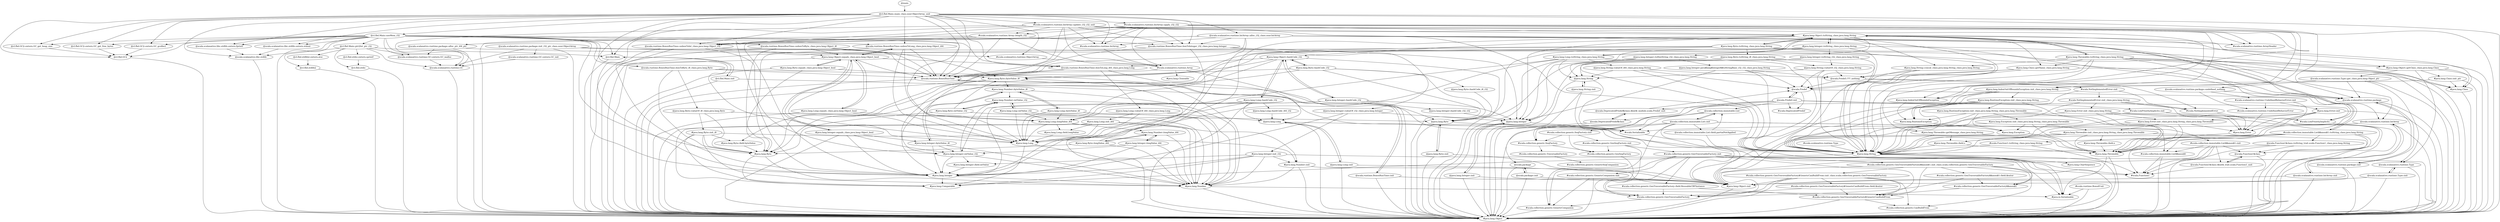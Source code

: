 digraph G {
"@main"->"@cl.fbd.Main::main_class.ssnr.ObjectArray_unit";
"#scala.scalanative.runtime.Type"->"#java.lang.String";
"#java.lang.String"->"#java.io.Serializable";
"#java.lang.String"->"#java.lang.Comparable";
"#java.lang.String"->"#java.lang.CharSequence";
"#java.lang.String"->"#java.lang.Object";
"#scala.scalanative.runtime.ObjectArray"->"#scala.scalanative.runtime.Array";
"#scala.scalanative.runtime.Array"->"#java.io.Serializable";
"#scala.scalanative.runtime.Array"->"#java.lang.Cloneable";
"#scala.scalanative.runtime.Array"->"#java.lang.Object";
"#scala.runtime.BoxedUnit"->"#java.io.Serializable";
"#scala.runtime.BoxedUnit"->"#java.lang.Object";
"@scala.scalanative.runtime.package::init_i32_ptr_class.ssnr.ObjectArray"->"@scala.scalanative.runtime.package";
"@scala.scalanative.runtime.package::init_i32_ptr_class.ssnr.ObjectArray"->"#scala.scalanative.runtime.ObjectArray";
"@scala.scalanative.runtime.package::init_i32_ptr_class.ssnr.ObjectArray"->"@scala.scalanative.runtime.GC";
"@scala.scalanative.runtime.package::init_i32_ptr_class.ssnr.ObjectArray"->"@scala.scalanative.runtime.GC::extern.GC_init";
"@scala.scalanative.runtime.package::init_i32_ptr_class.ssnr.ObjectArray"->"#java.lang.Object";
"@scala.scalanative.runtime.GC::extern.GC_init"->"@scala.scalanative.runtime.GC";
"@scala.scalanative.runtime.GC"->"#java.lang.Object";
"@scala.scalanative.runtime.package"->"@scala.scalanative.runtime.package::init";
"@scala.scalanative.runtime.package"->"#java.lang.Object";
"@scala.scalanative.runtime.package::init"->"@scala.scalanative.runtime.package";
"@scala.scalanative.runtime.package::init"->"#java.lang.Object::init";
"@scala.scalanative.runtime.package::init"->"#java.lang.Object";
"#java.lang.Object::init"->"#java.lang.Object";
"@cl.fbd.Main::main_class.ssnr.ObjectArray_unit"->"@cl.fbd.GC2::extern.GC_get_heap_size";
"@cl.fbd.Main::main_class.ssnr.ObjectArray_unit"->"@scala.scalanative.libc.stdlib";
"@cl.fbd.Main::main_class.ssnr.ObjectArray_unit"->"@scala.runtime.BoxesRunTime::boxToInteger_i32_class.java.lang.Integer";
"@cl.fbd.Main::main_class.ssnr.ObjectArray_unit"->"@scala.scalanative.libc.stdlib::extern.fprintf";
"@cl.fbd.Main::main_class.ssnr.ObjectArray_unit"->"@cl.fbd.GC2::extern.GC_gcollect";
"@cl.fbd.Main::main_class.ssnr.ObjectArray_unit"->"@scala.runtime.BoxesRunTime";
"@cl.fbd.Main::main_class.ssnr.ObjectArray_unit"->"@scala.runtime.BoxesRunTime::boxToLong_i64_class.java.lang.Long";
"@cl.fbd.Main::main_class.ssnr.ObjectArray_unit"->"@cl.fbd.GC2";
"@cl.fbd.Main::main_class.ssnr.ObjectArray_unit"->"@scala.runtime.BoxesRunTime::unboxToLong_class.java.lang.Object_i64";
"@cl.fbd.Main::main_class.ssnr.ObjectArray_unit"->"@scala.scalanative.libc.stdlib::extern.stdout";
"@cl.fbd.Main::main_class.ssnr.ObjectArray_unit"->"#java.lang.Long";
"@cl.fbd.Main::main_class.ssnr.ObjectArray_unit"->"#scala.scalanative.runtime.IntArray::update_i32_i32_unit";
"@cl.fbd.Main::main_class.ssnr.ObjectArray_unit"->"@cl.fbd.GC2::extern.GC_get_free_bytes";
"@cl.fbd.Main::main_class.ssnr.ObjectArray_unit"->"#scala.scalanative.runtime.ObjectArray";
"@cl.fbd.Main::main_class.ssnr.ObjectArray_unit"->"@cl.fbd.Main::useMem_i32";
"@cl.fbd.Main::main_class.ssnr.ObjectArray_unit"->"#java.lang.Integer";
"@cl.fbd.Main::main_class.ssnr.ObjectArray_unit"->"@scala.runtime.BoxesRunTime::unboxToInt_class.java.lang.Object_i32";
"@cl.fbd.Main::main_class.ssnr.ObjectArray_unit"->"@scala.scalanative.runtime.IntArray";
"@cl.fbd.Main::main_class.ssnr.ObjectArray_unit"->"#scala.scalanative.runtime.IntArray";
"@cl.fbd.Main::main_class.ssnr.ObjectArray_unit"->"@scala.scalanative.runtime.IntArray::alloc_i32_class.ssnr.IntArray";
"@cl.fbd.Main::main_class.ssnr.ObjectArray_unit"->"#scala.scalanative.runtime.IntArray::apply_i32_i32";
"@cl.fbd.Main::main_class.ssnr.ObjectArray_unit"->"#java.lang.Object";
"@cl.fbd.Main::main_class.ssnr.ObjectArray_unit"->"@cl.fbd.Main";
"@cl.fbd.Main"->"@cl.fbd.Main::init";
"@cl.fbd.Main"->"#java.lang.Object";
"@cl.fbd.Main::init"->"#java.lang.Object::init";
"@cl.fbd.Main::init"->"#java.lang.Object";
"@cl.fbd.Main::init"->"@cl.fbd.Main";
"#scala.scalanative.runtime.IntArray::apply_i32_i32"->"#scala.scalanative.runtime.Array::length_i32";
"#scala.scalanative.runtime.IntArray::apply_i32_i32"->"@scala.runtime.BoxesRunTime::boxToInteger_i32_class.java.lang.Integer";
"#scala.scalanative.runtime.IntArray::apply_i32_i32"->"@scala.runtime.BoxesRunTime";
"#scala.scalanative.runtime.IntArray::apply_i32_i32"->"#java.lang.String";
"#scala.scalanative.runtime.IntArray::apply_i32_i32"->"#java.lang.IndexOutOfBoundsException";
"#scala.scalanative.runtime.IntArray::apply_i32_i32"->"#java.lang.IndexOutOfBoundsException::init_class.java.lang.String";
"#scala.scalanative.runtime.IntArray::apply_i32_i32"->"#java.lang.Integer";
"#scala.scalanative.runtime.IntArray::apply_i32_i32"->"#java.lang.Object::toString_class.java.lang.String";
"#scala.scalanative.runtime.IntArray::apply_i32_i32"->"@scala.runtime.BoxesRunTime::unboxToInt_class.java.lang.Object_i32";
"#scala.scalanative.runtime.IntArray::apply_i32_i32"->"#scala.scalanative.runtime.IntArray";
"#scala.scalanative.runtime.IntArray::apply_i32_i32"->"#scala.scalanative.runtime.Array";
"#scala.scalanative.runtime.IntArray::apply_i32_i32"->"#java.lang.Object";
"#scala.scalanative.runtime.IntArray::apply_i32_i32"->"#scala.scalanative.runtime.ArrayHeader";
"#scala.scalanative.runtime.IntArray"->"#scala.scalanative.runtime.Array";
"@scala.runtime.BoxesRunTime::unboxToInt_class.java.lang.Object_i32"->"#java.lang.Object::equals_class.java.lang.Object_bool";
"@scala.runtime.BoxesRunTime::unboxToInt_class.java.lang.Object_i32"->"#java.lang.Integer::intValue_i32";
"@scala.runtime.BoxesRunTime::unboxToInt_class.java.lang.Object_i32"->"#java.lang.Integer";
"@scala.runtime.BoxesRunTime::unboxToInt_class.java.lang.Object_i32"->"@scala.runtime.BoxesRunTime";
"@scala.runtime.BoxesRunTime::unboxToInt_class.java.lang.Object_i32"->"#java.lang.Object";
"@scala.runtime.BoxesRunTime"->"@scala.runtime.BoxesRunTime::init";
"@scala.runtime.BoxesRunTime"->"#java.lang.Object";
"@scala.runtime.BoxesRunTime::init"->"@scala.runtime.BoxesRunTime";
"@scala.runtime.BoxesRunTime::init"->"#java.lang.Object::init";
"@scala.runtime.BoxesRunTime::init"->"#java.lang.Object";
"#java.lang.Integer"->"#java.lang.Number";
"#java.lang.Integer"->"#java.lang.Comparable";
"#java.lang.Number"->"#java.io.Serializable";
"#java.lang.Number"->"#java.lang.Object";
"#java.lang.Integer::intValue_i32"->"#java.lang.Number";
"#java.lang.Integer::intValue_i32"->"#java.lang.Number::intValue_i32";
"#java.lang.Integer::intValue_i32"->"#java.lang.Integer";
"#java.lang.Integer::intValue_i32"->"#java.lang.Integer::field.intValue";
"#java.lang.Integer::field.intValue"->"#java.lang.Integer";
"#java.lang.Number::intValue_i32"->"#java.lang.Number";
"#java.lang.Object::equals_class.java.lang.Object_bool"->"#java.lang.Long";
"#java.lang.Object::equals_class.java.lang.Object_bool"->"@scala.runtime.BoxesRunTime";
"#java.lang.Object::equals_class.java.lang.Object_bool"->"@scala.runtime.BoxesRunTime::boxToLong_i64_class.java.lang.Long";
"#java.lang.Object::equals_class.java.lang.Object_bool"->"@scala.runtime.BoxesRunTime::unboxToLong_class.java.lang.Object_i64";
"#java.lang.Object::equals_class.java.lang.Object_bool"->"#java.lang.Object";
"@scala.runtime.BoxesRunTime::unboxToLong_class.java.lang.Object_i64"->"#java.lang.Object::equals_class.java.lang.Object_bool";
"@scala.runtime.BoxesRunTime::unboxToLong_class.java.lang.Object_i64"->"#java.lang.Long";
"@scala.runtime.BoxesRunTime::unboxToLong_class.java.lang.Object_i64"->"@scala.runtime.BoxesRunTime";
"@scala.runtime.BoxesRunTime::unboxToLong_class.java.lang.Object_i64"->"#java.lang.Long::longValue_i64";
"@scala.runtime.BoxesRunTime::unboxToLong_class.java.lang.Object_i64"->"#java.lang.Object";
"#java.lang.Long::longValue_i64"->"#java.lang.Long";
"#java.lang.Long::longValue_i64"->"#java.lang.Number::longValue_i64";
"#java.lang.Long::longValue_i64"->"#java.lang.Number";
"#java.lang.Long::longValue_i64"->"#java.lang.Long::field.longValue";
"#java.lang.Long::field.longValue"->"#java.lang.Long";
"#java.lang.Long"->"#java.lang.Number";
"#java.lang.Long"->"#java.lang.Comparable";
"#java.lang.Number::longValue_i64"->"#java.lang.Number";
"@scala.runtime.BoxesRunTime::boxToLong_i64_class.java.lang.Long"->"#java.lang.Long";
"@scala.runtime.BoxesRunTime::boxToLong_i64_class.java.lang.Long"->"@java.lang.Long";
"@scala.runtime.BoxesRunTime::boxToLong_i64_class.java.lang.Long"->"@java.lang.Long::valueOf_i64_class.java.lang.Long";
"@scala.runtime.BoxesRunTime::boxToLong_i64_class.java.lang.Long"->"@scala.runtime.BoxesRunTime";
"@java.lang.Long::valueOf_i64_class.java.lang.Long"->"@java.lang.Long";
"@java.lang.Long::valueOf_i64_class.java.lang.Long"->"#java.lang.Long";
"@java.lang.Long::valueOf_i64_class.java.lang.Long"->"#java.lang.Long::init_i64";
"#java.lang.Long::init_i64"->"#java.lang.Long::field.longValue";
"#java.lang.Long::init_i64"->"#java.lang.Long";
"#java.lang.Long::init_i64"->"#java.lang.Number::init";
"#java.lang.Long::init_i64"->"#java.lang.Number";
"#java.lang.Long::init_i64"->"#java.lang.Comparable";
"#java.lang.Long::init_i64"->"#java.lang.Object";
"#java.lang.Number::init"->"#java.lang.Number";
"#java.lang.Number::init"->"#java.lang.Object::init";
"#java.lang.Number::init"->"#java.lang.Object";
"@java.lang.Long"->"#scala.Serializable";
"@java.lang.Long"->"@java.lang.Long::init";
"@java.lang.Long"->"#java.lang.Object";
"@java.lang.Long::init"->"@java.lang.Long";
"@java.lang.Long::init"->"#java.lang.Object::init";
"@java.lang.Long::init"->"#java.lang.Object";
"#scala.Serializable"->"#java.io.Serializable";
"#java.lang.Object::toString_class.java.lang.String"->"#java.lang.String::concat_class.java.lang.String_class.java.lang.String";
"#java.lang.Object::toString_class.java.lang.String"->"@java.lang.Integer::toHexString_i32_class.java.lang.String";
"#java.lang.Object::toString_class.java.lang.String"->"#java.lang.Class::getName_class.java.lang.String";
"#java.lang.Object::toString_class.java.lang.String"->"@java.lang.Integer";
"#java.lang.Object::toString_class.java.lang.String"->"#java.lang.Object::hashCode_i32";
"#java.lang.Object::toString_class.java.lang.String"->"#java.lang.Object::getClass_class.java.lang.Class";
"#java.lang.Object::toString_class.java.lang.String"->"#java.lang.String";
"#java.lang.Object::toString_class.java.lang.String"->"#java.lang.Class";
"#java.lang.Object::toString_class.java.lang.String"->"#java.lang.Object";
"#java.lang.Class"->"#java.lang.Object";
"#java.lang.Object::getClass_class.java.lang.Class"->"#java.lang.Class::init_ptr";
"#java.lang.Object::getClass_class.java.lang.Class"->"@scala.scalanative.runtime.Type";
"#java.lang.Object::getClass_class.java.lang.Class"->"#java.lang.Class";
"#java.lang.Object::getClass_class.java.lang.Class"->"@scala.scalanative.runtime.Type::get_class.java.lang.Object_ptr";
"#java.lang.Object::getClass_class.java.lang.Class"->"#java.lang.Object";
"@scala.scalanative.runtime.Type::get_class.java.lang.Object_ptr"->"@scala.scalanative.runtime.Type";
"@scala.scalanative.runtime.Type::get_class.java.lang.Object_ptr"->"@scala.scalanative.runtime.package::undefined_nothing";
"@scala.scalanative.runtime.Type::get_class.java.lang.Object_ptr"->"@scala.scalanative.runtime.package";
"@scala.scalanative.runtime.Type::get_class.java.lang.Object_ptr"->"#java.lang.Object";
"@scala.scalanative.runtime.package::undefined_nothing"->"@scala.scalanative.runtime.package";
"@scala.scalanative.runtime.package::undefined_nothing"->"#scala.scalanative.runtime.UndefinedBehaviorError::init";
"@scala.scalanative.runtime.package::undefined_nothing"->"#scala.scalanative.runtime.UndefinedBehaviorError";
"#scala.scalanative.runtime.UndefinedBehaviorError"->"#java.lang.Error";
"#java.lang.Error"->"#java.lang.Throwable";
"#java.lang.Throwable"->"#java.io.Serializable";
"#java.lang.Throwable"->"#java.lang.Object";
"#scala.scalanative.runtime.UndefinedBehaviorError::init"->"#scala.scalanative.runtime.UndefinedBehaviorError";
"#scala.scalanative.runtime.UndefinedBehaviorError::init"->"#java.lang.Error::init";
"#scala.scalanative.runtime.UndefinedBehaviorError::init"->"#java.lang.Error";
"#java.lang.Error::init"->"#java.lang.Throwable";
"#java.lang.Error::init"->"#java.lang.String";
"#java.lang.Error::init"->"#java.lang.Error";
"#java.lang.Error::init"->"#java.lang.Object";
"#java.lang.Error::init"->"#java.lang.Error::init_class.java.lang.String_class.java.lang.Throwable";
"#java.lang.Error::init_class.java.lang.String_class.java.lang.Throwable"->"#java.lang.Throwable::init_class.java.lang.String_class.java.lang.Throwable";
"#java.lang.Error::init_class.java.lang.String_class.java.lang.Throwable"->"#java.lang.Throwable";
"#java.lang.Error::init_class.java.lang.String_class.java.lang.Throwable"->"#java.lang.String";
"#java.lang.Error::init_class.java.lang.String_class.java.lang.Throwable"->"#java.lang.Error";
"#java.lang.Throwable::init_class.java.lang.String_class.java.lang.Throwable"->"#java.lang.Throwable::field.s";
"#java.lang.Throwable::init_class.java.lang.String_class.java.lang.Throwable"->"#java.lang.Throwable::field.e";
"#java.lang.Throwable::init_class.java.lang.String_class.java.lang.Throwable"->"#java.lang.Throwable";
"#java.lang.Throwable::init_class.java.lang.String_class.java.lang.Throwable"->"#java.lang.String";
"#java.lang.Throwable::init_class.java.lang.String_class.java.lang.Throwable"->"#java.lang.Object::init";
"#java.lang.Throwable::init_class.java.lang.String_class.java.lang.Throwable"->"#java.lang.Object";
"#java.lang.Throwable::field.e"->"#java.lang.Throwable";
"#java.lang.Throwable::field.s"->"#java.lang.Throwable";
"#java.lang.Throwable::field.s"->"#java.lang.String";
"@scala.scalanative.runtime.Type"->"@scala.scalanative.runtime.Type::init";
"@scala.scalanative.runtime.Type"->"#java.lang.Object";
"@scala.scalanative.runtime.Type::init"->"@scala.scalanative.runtime.Type";
"@scala.scalanative.runtime.Type::init"->"#java.lang.Object::init";
"@scala.scalanative.runtime.Type::init"->"#java.lang.Object";
"#java.lang.Class::init_ptr"->"#java.lang.Class";
"#java.lang.Class::init_ptr"->"#java.lang.Object::init";
"#java.lang.Class::init_ptr"->"#java.lang.Object";
"#java.lang.Object::hashCode_i32"->"#java.lang.Long";
"#java.lang.Object::hashCode_i32"->"@scala.runtime.BoxesRunTime";
"#java.lang.Object::hashCode_i32"->"@scala.runtime.BoxesRunTime::boxToLong_i64_class.java.lang.Long";
"#java.lang.Object::hashCode_i32"->"#java.lang.Object";
"@java.lang.Integer"->"#scala.Serializable";
"@java.lang.Integer"->"@java.lang.Integer::init";
"@java.lang.Integer"->"#java.lang.Object";
"@java.lang.Integer::init"->"@java.lang.Integer";
"@java.lang.Integer::init"->"#java.lang.Object::init";
"@java.lang.Integer::init"->"#java.lang.Object";
"#java.lang.Class::getName_class.java.lang.String"->"@scala.Predef::???_nothing";
"#java.lang.Class::getName_class.java.lang.String"->"#java.lang.String";
"#java.lang.Class::getName_class.java.lang.String"->"#java.lang.Class";
"#java.lang.Class::getName_class.java.lang.String"->"@scala.Predef";
"@scala.Predef"->"@scala.Predef::init";
"@scala.Predef"->"#scala.DeprecatedPredef";
"@scala.Predef"->"#scala.LowPriorityImplicits";
"#scala.LowPriorityImplicits"->"#java.lang.Object";
"@scala.Predef::init"->"#scala.LowPriorityImplicits";
"@scala.Predef::init"->"#scala.LowPriorityImplicits::init";
"@scala.Predef::init"->"@scala.package";
"@scala.Predef::init"->"@scala.DeprecatedPredef$class::$init$_module.scala.Predef_unit";
"@scala.Predef::init"->"#scala.DeprecatedPredef";
"@scala.Predef::init"->"@scala.DeprecatedPredef$class";
"@scala.Predef::init"->"@scala.Predef";
"@scala.Predef::init"->"@scala.collection.immutable.List";
"@scala.collection.immutable.List"->"@scala.collection.immutable.List::init";
"@scala.collection.immutable.List"->"#scala.Serializable";
"@scala.collection.immutable.List"->"#scala.collection.generic.SeqFactory";
"#scala.collection.generic.SeqFactory"->"#scala.collection.generic.TraversableFactory";
"#scala.collection.generic.SeqFactory"->"#scala.collection.generic.GenSeqFactory";
"#scala.collection.generic.GenSeqFactory"->"#scala.collection.generic.GenTraversableFactory";
"#scala.collection.generic.GenTraversableFactory"->"#scala.collection.generic.GenericCompanion";
"#scala.collection.generic.GenericCompanion"->"#java.lang.Object";
"#scala.collection.generic.TraversableFactory"->"#scala.collection.generic.GenericSeqCompanion";
"@scala.collection.immutable.List::init"->"#scala.collection.immutable.List$$anon$1::init";
"@scala.collection.immutable.List::init"->"#scala.Function1";
"@scala.collection.immutable.List::init"->"#scala.collection.generic.GenericCompanion";
"@scala.collection.immutable.List::init"->"@scala.collection.immutable.List::field.partialNotApplied";
"@scala.collection.immutable.List::init"->"#scala.collection.immutable.List$$anon$1";
"@scala.collection.immutable.List::init"->"#scala.collection.generic.SeqFactory";
"@scala.collection.immutable.List::init"->"@scala.collection.immutable.List";
"@scala.collection.immutable.List::init"->"#scala.collection.generic.SeqFactory::init";
"#scala.collection.generic.SeqFactory::init"->"#scala.collection.generic.GenSeqFactory::init";
"#scala.collection.generic.SeqFactory::init"->"#scala.collection.generic.SeqFactory";
"#scala.collection.generic.SeqFactory::init"->"#scala.collection.generic.GenSeqFactory";
"#scala.collection.generic.GenSeqFactory::init"->"#scala.collection.generic.GenTraversableFactory";
"#scala.collection.generic.GenSeqFactory::init"->"#scala.collection.generic.GenTraversableFactory::init";
"#scala.collection.generic.GenSeqFactory::init"->"#scala.collection.generic.GenSeqFactory";
"#scala.collection.generic.GenTraversableFactory::init"->"#scala.collection.generic.GenTraversableFactory::field.ReusableCBFInstance";
"#scala.collection.generic.GenTraversableFactory::init"->"#scala.collection.generic.GenericCompanion::init";
"#scala.collection.generic.GenTraversableFactory::init"->"#scala.collection.generic.GenTraversableFactory$GenericCanBuildFrom";
"#scala.collection.generic.GenTraversableFactory::init"->"#scala.collection.generic.GenTraversableFactory";
"#scala.collection.generic.GenTraversableFactory::init"->"#scala.collection.generic.GenTraversableFactory$$anon$1";
"#scala.collection.generic.GenTraversableFactory::init"->"#scala.collection.generic.GenTraversableFactory$$anon$1::init_class.scala.collection.generic.GenTraversableFactory";
"#scala.collection.generic.GenTraversableFactory::init"->"#scala.collection.generic.GenericCompanion";
"#scala.collection.generic.GenTraversableFactory$$anon$1::init_class.scala.collection.generic.GenTraversableFactory"->"#scala.collection.generic.GenTraversableFactory$GenericCanBuildFrom";
"#scala.collection.generic.GenTraversableFactory$$anon$1::init_class.scala.collection.generic.GenTraversableFactory"->"#scala.collection.generic.GenTraversableFactory";
"#scala.collection.generic.GenTraversableFactory$$anon$1::init_class.scala.collection.generic.GenTraversableFactory"->"#scala.collection.generic.GenTraversableFactory$$anon$1";
"#scala.collection.generic.GenTraversableFactory$$anon$1::init_class.scala.collection.generic.GenTraversableFactory"->"#scala.collection.generic.GenTraversableFactory$GenericCanBuildFrom::init_class.scala.collection.generic.GenTraversableFactory";
"#scala.collection.generic.GenTraversableFactory$$anon$1::init_class.scala.collection.generic.GenTraversableFactory"->"#scala.collection.generic.CanBuildFrom";
"#scala.collection.generic.GenTraversableFactory$$anon$1::init_class.scala.collection.generic.GenTraversableFactory"->"#java.lang.Object";
"#scala.collection.generic.GenTraversableFactory$$anon$1::init_class.scala.collection.generic.GenTraversableFactory"->"#scala.collection.generic.GenTraversableFactory$$anon$1::field.$outer";
"#scala.collection.generic.GenTraversableFactory$$anon$1::field.$outer"->"#scala.collection.generic.GenTraversableFactory";
"#scala.collection.generic.GenTraversableFactory$$anon$1::field.$outer"->"#scala.collection.generic.GenTraversableFactory$$anon$1";
"#scala.collection.generic.GenTraversableFactory$$anon$1"->"#scala.collection.generic.GenTraversableFactory$GenericCanBuildFrom";
"#scala.collection.generic.GenTraversableFactory$GenericCanBuildFrom"->"#java.lang.Object";
"#scala.collection.generic.GenTraversableFactory$GenericCanBuildFrom"->"#scala.collection.generic.CanBuildFrom";
"#scala.collection.generic.GenTraversableFactory$GenericCanBuildFrom::init_class.scala.collection.generic.GenTraversableFactory"->"#scala.collection.generic.GenTraversableFactory$GenericCanBuildFrom";
"#scala.collection.generic.GenTraversableFactory$GenericCanBuildFrom::init_class.scala.collection.generic.GenTraversableFactory"->"#scala.collection.generic.GenTraversableFactory";
"#scala.collection.generic.GenTraversableFactory$GenericCanBuildFrom::init_class.scala.collection.generic.GenTraversableFactory"->"#scala.collection.generic.GenTraversableFactory$GenericCanBuildFrom::field.$outer";
"#scala.collection.generic.GenTraversableFactory$GenericCanBuildFrom::init_class.scala.collection.generic.GenTraversableFactory"->"#java.lang.Object::init";
"#scala.collection.generic.GenTraversableFactory$GenericCanBuildFrom::init_class.scala.collection.generic.GenTraversableFactory"->"#scala.collection.generic.CanBuildFrom";
"#scala.collection.generic.GenTraversableFactory$GenericCanBuildFrom::init_class.scala.collection.generic.GenTraversableFactory"->"#java.lang.Object";
"#scala.collection.generic.GenTraversableFactory$GenericCanBuildFrom::field.$outer"->"#scala.collection.generic.GenTraversableFactory$GenericCanBuildFrom";
"#scala.collection.generic.GenTraversableFactory$GenericCanBuildFrom::field.$outer"->"#scala.collection.generic.GenTraversableFactory";
"#scala.collection.generic.GenericCompanion::init"->"#scala.collection.generic.GenericCompanion";
"#scala.collection.generic.GenericCompanion::init"->"#java.lang.Object::init";
"#scala.collection.generic.GenericCompanion::init"->"#java.lang.Object";
"#scala.collection.generic.GenTraversableFactory::field.ReusableCBFInstance"->"#scala.collection.generic.GenTraversableFactory$GenericCanBuildFrom";
"#scala.collection.generic.GenTraversableFactory::field.ReusableCBFInstance"->"#scala.collection.generic.GenTraversableFactory";
"#scala.collection.immutable.List$$anon$1"->"#scala.Function1";
"#scala.collection.immutable.List$$anon$1"->"#java.lang.Object";
"@scala.collection.immutable.List::field.partialNotApplied"->"#scala.Function1";
"@scala.collection.immutable.List::field.partialNotApplied"->"@scala.collection.immutable.List";
"#scala.collection.immutable.List$$anon$1::init"->"@scala.Function1$class";
"#scala.collection.immutable.List$$anon$1::init"->"#scala.Function1";
"#scala.collection.immutable.List$$anon$1::init"->"#scala.collection.immutable.List$$anon$1";
"#scala.collection.immutable.List$$anon$1::init"->"@scala.Function1$class::$init$_trait.scala.Function1_unit";
"#scala.collection.immutable.List$$anon$1::init"->"#java.lang.Object::init";
"#scala.collection.immutable.List$$anon$1::init"->"#java.lang.Object";
"@scala.Function1$class::$init$_trait.scala.Function1_unit"->"@scala.Function1$class";
"@scala.Function1$class::$init$_trait.scala.Function1_unit"->"#scala.Function1";
"@scala.Function1$class"->"@scala.Function1$class::$init$_trait.scala.Function1_unit";
"@scala.Function1$class"->"#java.lang.Object";
"@scala.DeprecatedPredef$class"->"@scala.DeprecatedPredef$class::$init$_module.scala.Predef_unit";
"@scala.DeprecatedPredef$class"->"#java.lang.Object";
"@scala.DeprecatedPredef$class::$init$_module.scala.Predef_unit"->"@scala.DeprecatedPredef$class";
"@scala.DeprecatedPredef$class::$init$_module.scala.Predef_unit"->"@scala.Predef";
"@scala.package"->"@scala.package::init";
"@scala.package"->"#java.lang.Object";
"@scala.package::init"->"@scala.package";
"@scala.package::init"->"#java.lang.Object::init";
"@scala.package::init"->"#java.lang.Object";
"#scala.LowPriorityImplicits::init"->"#scala.LowPriorityImplicits";
"#scala.LowPriorityImplicits::init"->"#java.lang.Object::init";
"#scala.LowPriorityImplicits::init"->"#java.lang.Object";
"@scala.Predef::???_nothing"->"#scala.NotImplementedError";
"@scala.Predef::???_nothing"->"@scala.Predef";
"@scala.Predef::???_nothing"->"#scala.NotImplementedError::init";
"#scala.NotImplementedError::init"->"#scala.NotImplementedError::init_class.java.lang.String";
"#scala.NotImplementedError::init"->"#scala.NotImplementedError";
"#scala.NotImplementedError::init"->"#java.lang.String";
"#scala.NotImplementedError"->"#java.lang.Error";
"#scala.NotImplementedError::init_class.java.lang.String"->"#scala.NotImplementedError";
"#scala.NotImplementedError::init_class.java.lang.String"->"#java.lang.String";
"#scala.NotImplementedError::init_class.java.lang.String"->"#java.lang.Error::init_class.java.lang.String";
"#scala.NotImplementedError::init_class.java.lang.String"->"#java.lang.Error";
"#java.lang.Error::init_class.java.lang.String"->"#java.lang.Throwable";
"#java.lang.Error::init_class.java.lang.String"->"#java.lang.String";
"#java.lang.Error::init_class.java.lang.String"->"#java.lang.Error";
"#java.lang.Error::init_class.java.lang.String"->"#java.lang.Object";
"#java.lang.Error::init_class.java.lang.String"->"#java.lang.Error::init_class.java.lang.String_class.java.lang.Throwable";
"@java.lang.Integer::toHexString_i32_class.java.lang.String"->"@java.lang.Integer";
"@java.lang.Integer::toHexString_i32_class.java.lang.String"->"#java.lang.String";
"@java.lang.Integer::toHexString_i32_class.java.lang.String"->"@java.lang.Integer::java$lang$Integer$$toStringBase_i32_i32_class.java.lang.String";
"@java.lang.Integer::java$lang$Integer$$toStringBase_i32_i32_class.java.lang.String"->"@java.lang.Integer";
"@java.lang.Integer::java$lang$Integer$$toStringBase_i32_i32_class.java.lang.String"->"@scala.Predef::???_nothing";
"@java.lang.Integer::java$lang$Integer$$toStringBase_i32_i32_class.java.lang.String"->"#java.lang.String";
"@java.lang.Integer::java$lang$Integer$$toStringBase_i32_i32_class.java.lang.String"->"@scala.Predef";
"#java.lang.String::concat_class.java.lang.String_class.java.lang.String"->"@scala.Predef::???_nothing";
"#java.lang.String::concat_class.java.lang.String_class.java.lang.String"->"#java.lang.String";
"#java.lang.String::concat_class.java.lang.String_class.java.lang.String"->"@scala.Predef";
"#java.lang.IndexOutOfBoundsException::init_class.java.lang.String"->"#java.lang.IndexOutOfBoundsException";
"#java.lang.IndexOutOfBoundsException::init_class.java.lang.String"->"#java.lang.RuntimeException";
"#java.lang.IndexOutOfBoundsException::init_class.java.lang.String"->"#java.lang.String";
"#java.lang.IndexOutOfBoundsException::init_class.java.lang.String"->"#java.lang.RuntimeException::init_class.java.lang.String";
"#java.lang.RuntimeException::init_class.java.lang.String"->"#java.lang.Throwable";
"#java.lang.RuntimeException::init_class.java.lang.String"->"#java.lang.RuntimeException::init_class.java.lang.String_class.java.lang.Throwable";
"#java.lang.RuntimeException::init_class.java.lang.String"->"#java.lang.RuntimeException";
"#java.lang.RuntimeException::init_class.java.lang.String"->"#java.lang.String";
"#java.lang.RuntimeException::init_class.java.lang.String"->"#java.lang.Object";
"#java.lang.RuntimeException"->"#java.lang.Exception";
"#java.lang.Exception"->"#java.lang.Throwable";
"#java.lang.RuntimeException::init_class.java.lang.String_class.java.lang.Throwable"->"#java.lang.Exception::init_class.java.lang.String_class.java.lang.Throwable";
"#java.lang.RuntimeException::init_class.java.lang.String_class.java.lang.Throwable"->"#java.lang.Exception";
"#java.lang.RuntimeException::init_class.java.lang.String_class.java.lang.Throwable"->"#java.lang.Throwable";
"#java.lang.RuntimeException::init_class.java.lang.String_class.java.lang.Throwable"->"#java.lang.RuntimeException";
"#java.lang.RuntimeException::init_class.java.lang.String_class.java.lang.Throwable"->"#java.lang.String";
"#java.lang.Exception::init_class.java.lang.String_class.java.lang.Throwable"->"#java.lang.Throwable::init_class.java.lang.String_class.java.lang.Throwable";
"#java.lang.Exception::init_class.java.lang.String_class.java.lang.Throwable"->"#java.lang.Exception";
"#java.lang.Exception::init_class.java.lang.String_class.java.lang.Throwable"->"#java.lang.Throwable";
"#java.lang.Exception::init_class.java.lang.String_class.java.lang.Throwable"->"#java.lang.String";
"#java.lang.IndexOutOfBoundsException"->"#java.lang.RuntimeException";
"@scala.runtime.BoxesRunTime::boxToInteger_i32_class.java.lang.Integer"->"@java.lang.Integer::valueOf_i32_class.java.lang.Integer";
"@scala.runtime.BoxesRunTime::boxToInteger_i32_class.java.lang.Integer"->"#java.lang.Integer";
"@scala.runtime.BoxesRunTime::boxToInteger_i32_class.java.lang.Integer"->"@scala.runtime.BoxesRunTime";
"@scala.runtime.BoxesRunTime::boxToInteger_i32_class.java.lang.Integer"->"@java.lang.Integer";
"@java.lang.Integer::valueOf_i32_class.java.lang.Integer"->"@java.lang.Integer";
"@java.lang.Integer::valueOf_i32_class.java.lang.Integer"->"#java.lang.Integer";
"@java.lang.Integer::valueOf_i32_class.java.lang.Integer"->"#java.lang.Integer::init_i32";
"#java.lang.Integer::init_i32"->"#java.lang.Number::init";
"#java.lang.Integer::init_i32"->"#java.lang.Number";
"#java.lang.Integer::init_i32"->"#java.lang.Integer";
"#java.lang.Integer::init_i32"->"#java.lang.Integer::field.intValue";
"#java.lang.Integer::init_i32"->"#java.lang.Comparable";
"#java.lang.Integer::init_i32"->"#java.lang.Object";
"#scala.scalanative.runtime.Array::length_i32"->"@scala.runtime.BoxesRunTime::boxToInteger_i32_class.java.lang.Integer";
"#scala.scalanative.runtime.Array::length_i32"->"#java.lang.Integer";
"#scala.scalanative.runtime.Array::length_i32"->"@scala.runtime.BoxesRunTime";
"#scala.scalanative.runtime.Array::length_i32"->"@scala.runtime.BoxesRunTime::unboxToInt_class.java.lang.Object_i32";
"#scala.scalanative.runtime.Array::length_i32"->"#scala.scalanative.runtime.Array";
"#scala.scalanative.runtime.Array::length_i32"->"#java.lang.Object";
"@scala.scalanative.runtime.IntArray::alloc_i32_class.ssnr.IntArray"->"@scala.runtime.BoxesRunTime::boxToInteger_i32_class.java.lang.Integer";
"@scala.scalanative.runtime.IntArray::alloc_i32_class.ssnr.IntArray"->"@scala.scalanative.runtime.package::alloc_ptr_i64_ptr";
"@scala.scalanative.runtime.IntArray::alloc_i32_class.ssnr.IntArray"->"@scala.scalanative.runtime.package";
"@scala.scalanative.runtime.IntArray::alloc_i32_class.ssnr.IntArray"->"#java.lang.Integer";
"@scala.scalanative.runtime.IntArray::alloc_i32_class.ssnr.IntArray"->"@scala.runtime.BoxesRunTime";
"@scala.scalanative.runtime.IntArray::alloc_i32_class.ssnr.IntArray"->"@scala.runtime.BoxesRunTime::unboxToInt_class.java.lang.Object_i32";
"@scala.scalanative.runtime.IntArray::alloc_i32_class.ssnr.IntArray"->"@scala.scalanative.runtime.IntArray";
"@scala.scalanative.runtime.IntArray::alloc_i32_class.ssnr.IntArray"->"#scala.scalanative.runtime.IntArray";
"@scala.scalanative.runtime.IntArray::alloc_i32_class.ssnr.IntArray"->"#java.lang.Object";
"@scala.scalanative.runtime.IntArray::alloc_i32_class.ssnr.IntArray"->"#scala.scalanative.runtime.ArrayHeader";
"@scala.scalanative.runtime.IntArray"->"@scala.scalanative.runtime.IntArray::init";
"@scala.scalanative.runtime.IntArray"->"#scala.Serializable";
"@scala.scalanative.runtime.IntArray"->"#java.lang.Object";
"@scala.scalanative.runtime.IntArray::init"->"@scala.scalanative.runtime.IntArray";
"@scala.scalanative.runtime.IntArray::init"->"#java.lang.Object::init";
"@scala.scalanative.runtime.IntArray::init"->"#java.lang.Object";
"@scala.scalanative.runtime.package::alloc_ptr_i64_ptr"->"@scala.scalanative.runtime.package";
"@scala.scalanative.runtime.package::alloc_ptr_i64_ptr"->"@scala.scalanative.runtime.GC";
"@scala.scalanative.runtime.package::alloc_ptr_i64_ptr"->"@scala.scalanative.runtime.GC::extern.GC_malloc";
"@scala.scalanative.runtime.GC::extern.GC_malloc"->"@scala.scalanative.runtime.GC";
"@cl.fbd.Main::useMem_i32"->"@cl.fbd.GC2::extern.GC_get_heap_size";
"@cl.fbd.Main::useMem_i32"->"@scala.scalanative.libc.stdlib";
"@cl.fbd.Main::useMem_i32"->"@cl.fbd.Main::ptr2Int_ptr_i32";
"@cl.fbd.Main::useMem_i32"->"@scala.scalanative.libc.stdlib::extern.fprintf";
"@cl.fbd.Main::useMem_i32"->"@cl.fbd.GC2::extern.GC_gcollect";
"@cl.fbd.Main::useMem_i32"->"#java.lang.Byte";
"@cl.fbd.Main::useMem_i32"->"@scala.runtime.BoxesRunTime";
"@cl.fbd.Main::useMem_i32"->"@scala.runtime.BoxesRunTime::boxToLong_i64_class.java.lang.Long";
"@cl.fbd.Main::useMem_i32"->"@cl.fbd.GC2";
"@cl.fbd.Main::useMem_i32"->"@scala.runtime.BoxesRunTime::unboxToLong_class.java.lang.Object_i64";
"@cl.fbd.Main::useMem_i32"->"@scala.scalanative.runtime.GC::extern.GC_malloc";
"@cl.fbd.Main::useMem_i32"->"@scala.scalanative.libc.stdlib::extern.stdout";
"@cl.fbd.Main::useMem_i32"->"#java.lang.Long";
"@cl.fbd.Main::useMem_i32"->"@scala.runtime.BoxesRunTime::boxToByte_i8_class.java.lang.Byte";
"@cl.fbd.Main::useMem_i32"->"@cl.fbd.GC2::extern.GC_get_free_bytes";
"@cl.fbd.Main::useMem_i32"->"@scala.runtime.BoxesRunTime::unboxToByte_class.java.lang.Object_i8";
"@cl.fbd.Main::useMem_i32"->"@scala.scalanative.runtime.GC";
"@cl.fbd.Main::useMem_i32"->"#java.lang.Object";
"@cl.fbd.Main::useMem_i32"->"@cl.fbd.Main";
"@scala.runtime.BoxesRunTime::unboxToByte_class.java.lang.Object_i8"->"#java.lang.Object::equals_class.java.lang.Object_bool";
"@scala.runtime.BoxesRunTime::unboxToByte_class.java.lang.Object_i8"->"#java.lang.Byte";
"@scala.runtime.BoxesRunTime::unboxToByte_class.java.lang.Object_i8"->"@scala.runtime.BoxesRunTime";
"@scala.runtime.BoxesRunTime::unboxToByte_class.java.lang.Object_i8"->"#java.lang.Byte::byteValue_i8";
"@scala.runtime.BoxesRunTime::unboxToByte_class.java.lang.Object_i8"->"#java.lang.Object";
"#java.lang.Byte::byteValue_i8"->"#java.lang.Byte::field.byteValue";
"#java.lang.Byte::byteValue_i8"->"#java.lang.Number::byteValue_i8";
"#java.lang.Byte::byteValue_i8"->"#java.lang.Byte";
"#java.lang.Byte::byteValue_i8"->"#java.lang.Number";
"#java.lang.Byte"->"#java.lang.Number";
"#java.lang.Byte"->"#java.lang.Comparable";
"#java.lang.Number::byteValue_i8"->"#java.lang.Number";
"#java.lang.Number::byteValue_i8"->"#java.lang.Number::intValue_i32";
"#java.lang.Byte::field.byteValue"->"#java.lang.Byte";
"@cl.fbd.GC2::extern.GC_get_free_bytes"->"@cl.fbd.GC2";
"@cl.fbd.GC2"->"#java.lang.Object";
"@scala.runtime.BoxesRunTime::boxToByte_i8_class.java.lang.Byte"->"#java.lang.Byte";
"@scala.runtime.BoxesRunTime::boxToByte_i8_class.java.lang.Byte"->"@java.lang.Byte";
"@scala.runtime.BoxesRunTime::boxToByte_i8_class.java.lang.Byte"->"@scala.runtime.BoxesRunTime";
"@scala.runtime.BoxesRunTime::boxToByte_i8_class.java.lang.Byte"->"@java.lang.Byte::valueOf_i8_class.java.lang.Byte";
"@java.lang.Byte::valueOf_i8_class.java.lang.Byte"->"@java.lang.Byte";
"@java.lang.Byte::valueOf_i8_class.java.lang.Byte"->"#java.lang.Byte";
"@java.lang.Byte::valueOf_i8_class.java.lang.Byte"->"#java.lang.Byte::init_i8";
"#java.lang.Byte::init_i8"->"#java.lang.Byte::field.byteValue";
"#java.lang.Byte::init_i8"->"#java.lang.Byte";
"#java.lang.Byte::init_i8"->"#java.lang.Number::init";
"#java.lang.Byte::init_i8"->"#java.lang.Number";
"#java.lang.Byte::init_i8"->"#java.lang.Comparable";
"#java.lang.Byte::init_i8"->"#java.lang.Object";
"@java.lang.Byte"->"@java.lang.Byte::init";
"@java.lang.Byte"->"#scala.Serializable";
"@java.lang.Byte"->"#java.lang.Object";
"@java.lang.Byte::init"->"@java.lang.Byte";
"@java.lang.Byte::init"->"#java.lang.Object::init";
"@java.lang.Byte::init"->"#java.lang.Object";
"@scala.scalanative.libc.stdlib::extern.stdout"->"@scala.scalanative.libc.stdlib";
"@scala.scalanative.libc.stdlib"->"#java.lang.Object";
"@cl.fbd.GC2::extern.GC_gcollect"->"@cl.fbd.GC2";
"@scala.scalanative.libc.stdlib::extern.fprintf"->"@scala.scalanative.libc.stdlib";
"@cl.fbd.Main::ptr2Int_ptr_i32"->"@cl.fbd.stdlib2";
"@cl.fbd.Main::ptr2Int_ptr_i32"->"@cl.fbd.stdio";
"@cl.fbd.Main::ptr2Int_ptr_i32"->"@cl.fbd.stdlib2::extern.atoi";
"@cl.fbd.Main::ptr2Int_ptr_i32"->"@scala.scalanative.runtime.GC";
"@cl.fbd.Main::ptr2Int_ptr_i32"->"@cl.fbd.stdio::extern.sprintf";
"@cl.fbd.Main::ptr2Int_ptr_i32"->"@cl.fbd.Main";
"@cl.fbd.Main::ptr2Int_ptr_i32"->"@scala.scalanative.runtime.GC::extern.GC_malloc";
"@cl.fbd.stdio::extern.sprintf"->"@cl.fbd.stdio";
"@cl.fbd.stdio"->"#java.lang.Object";
"@cl.fbd.stdlib2::extern.atoi"->"@cl.fbd.stdlib2";
"@cl.fbd.stdlib2"->"#java.lang.Object";
"@cl.fbd.GC2::extern.GC_get_heap_size"->"@cl.fbd.GC2";
"#scala.scalanative.runtime.IntArray::update_i32_i32_unit"->"#scala.scalanative.runtime.Array::length_i32";
"#scala.scalanative.runtime.IntArray::update_i32_i32_unit"->"@scala.runtime.BoxesRunTime::boxToInteger_i32_class.java.lang.Integer";
"#scala.scalanative.runtime.IntArray::update_i32_i32_unit"->"@scala.runtime.BoxesRunTime";
"#scala.scalanative.runtime.IntArray::update_i32_i32_unit"->"#java.lang.String";
"#scala.scalanative.runtime.IntArray::update_i32_i32_unit"->"#java.lang.IndexOutOfBoundsException";
"#scala.scalanative.runtime.IntArray::update_i32_i32_unit"->"#java.lang.IndexOutOfBoundsException::init_class.java.lang.String";
"#scala.scalanative.runtime.IntArray::update_i32_i32_unit"->"#java.lang.Integer";
"#scala.scalanative.runtime.IntArray::update_i32_i32_unit"->"#java.lang.Object::toString_class.java.lang.String";
"#scala.scalanative.runtime.IntArray::update_i32_i32_unit"->"@scala.runtime.BoxesRunTime::unboxToInt_class.java.lang.Object_i32";
"#scala.scalanative.runtime.IntArray::update_i32_i32_unit"->"#scala.scalanative.runtime.IntArray";
"#scala.scalanative.runtime.IntArray::update_i32_i32_unit"->"#scala.scalanative.runtime.Array";
"#scala.scalanative.runtime.IntArray::update_i32_i32_unit"->"#java.lang.Object";
"#scala.scalanative.runtime.IntArray::update_i32_i32_unit"->"#scala.scalanative.runtime.ArrayHeader";
"#java.lang.Object::equals_class.java.lang.Object_bool"->"#java.lang.Long::equals_class.java.lang.Object_bool";
"#java.lang.Number::intValue_i32"->"#java.lang.Long::intValue_i32";
"#java.lang.Number::byteValue_i8"->"#java.lang.Long::byteValue_i8";
"#java.lang.Object::hashCode_i32"->"#java.lang.Long::hashCode_i32";
"#java.lang.Object::toString_class.java.lang.String"->"#java.lang.Long::toString_class.java.lang.String";
"#java.lang.Object::toString_class.java.lang.String"->"#java.lang.Throwable::toString_class.java.lang.String";
"#java.lang.Object::toString_class.java.lang.String"->"#scala.collection.immutable.List$$anon$1::toString_class.java.lang.String";
"#java.lang.Object::hashCode_i32"->"#java.lang.Integer::hashCode_i32";
"#java.lang.Object::toString_class.java.lang.String"->"#java.lang.Integer::toString_class.java.lang.String";
"#java.lang.Object::equals_class.java.lang.Object_bool"->"#java.lang.Integer::equals_class.java.lang.Object_bool";
"#java.lang.Number::byteValue_i8"->"#java.lang.Integer::byteValue_i8";
"#java.lang.Number::longValue_i64"->"#java.lang.Integer::longValue_i64";
"#java.lang.Object::equals_class.java.lang.Object_bool"->"#java.lang.Byte::equals_class.java.lang.Object_bool";
"#java.lang.Object::toString_class.java.lang.String"->"#java.lang.Byte::toString_class.java.lang.String";
"#java.lang.Object::hashCode_i32"->"#java.lang.Byte::hashCode_i32";
"#java.lang.Number::intValue_i32"->"#java.lang.Byte::intValue_i32";
"#java.lang.Number::longValue_i64"->"#java.lang.Byte::longValue_i64";
"#java.lang.Byte::longValue_i64"->"#java.lang.Number::longValue_i64";
"#java.lang.Byte::longValue_i64"->"#java.lang.Byte";
"#java.lang.Byte::longValue_i64"->"#java.lang.Number";
"#java.lang.Byte::longValue_i64"->"#java.lang.Byte::byteValue_i8";
"#java.lang.Byte::intValue_i32"->"#java.lang.Byte";
"#java.lang.Byte::intValue_i32"->"#java.lang.Number";
"#java.lang.Byte::intValue_i32"->"#java.lang.Number::intValue_i32";
"#java.lang.Byte::intValue_i32"->"#java.lang.Byte::byteValue_i8";
"#java.lang.Byte::hashCode_i32"->"@java.lang.Byte::hashCode_i8_i32";
"#java.lang.Byte::hashCode_i32"->"#java.lang.Byte";
"#java.lang.Byte::hashCode_i32"->"@java.lang.Byte";
"#java.lang.Byte::hashCode_i32"->"#java.lang.Object::hashCode_i32";
"#java.lang.Byte::hashCode_i32"->"#java.lang.Byte::byteValue_i8";
"#java.lang.Byte::hashCode_i32"->"#java.lang.Object";
"@java.lang.Byte::hashCode_i8_i32"->"@java.lang.Byte";
"#java.lang.Byte::toString_class.java.lang.String"->"@java.lang.Byte::toString_i8_class.java.lang.String";
"#java.lang.Byte::toString_class.java.lang.String"->"#java.lang.Byte";
"#java.lang.Byte::toString_class.java.lang.String"->"@java.lang.Byte";
"#java.lang.Byte::toString_class.java.lang.String"->"#java.lang.Object::toString_class.java.lang.String";
"#java.lang.Byte::toString_class.java.lang.String"->"#java.lang.Byte::byteValue_i8";
"#java.lang.Byte::toString_class.java.lang.String"->"#java.lang.String";
"#java.lang.Byte::toString_class.java.lang.String"->"#java.lang.Object";
"@java.lang.Byte::toString_i8_class.java.lang.String"->"@java.lang.Byte";
"@java.lang.Byte::toString_i8_class.java.lang.String"->"@java.lang.String::valueOf_i32_class.java.lang.String";
"@java.lang.Byte::toString_i8_class.java.lang.String"->"#java.lang.String";
"@java.lang.Byte::toString_i8_class.java.lang.String"->"@java.lang.String";
"@java.lang.String"->"#scala.Serializable";
"@java.lang.String"->"@java.lang.String::init";
"@java.lang.String"->"#java.lang.Object";
"@java.lang.String::init"->"@java.lang.String";
"@java.lang.String::init"->"#java.lang.Object::init";
"@java.lang.String::init"->"#java.lang.Object";
"@java.lang.String::valueOf_i32_class.java.lang.String"->"@scala.Predef::???_nothing";
"@java.lang.String::valueOf_i32_class.java.lang.String"->"@java.lang.String";
"@java.lang.String::valueOf_i32_class.java.lang.String"->"#java.lang.String";
"@java.lang.String::valueOf_i32_class.java.lang.String"->"@scala.Predef";
"#java.lang.Byte::equals_class.java.lang.Object_bool"->"#java.lang.Object::equals_class.java.lang.Object_bool";
"#java.lang.Byte::equals_class.java.lang.Object_bool"->"#java.lang.Byte";
"#java.lang.Byte::equals_class.java.lang.Object_bool"->"#java.lang.Byte::byteValue_i8";
"#java.lang.Byte::equals_class.java.lang.Object_bool"->"#java.lang.Object";
"#java.lang.Integer::longValue_i64"->"#java.lang.Integer::intValue_i32";
"#java.lang.Integer::longValue_i64"->"#java.lang.Number::longValue_i64";
"#java.lang.Integer::longValue_i64"->"#java.lang.Number";
"#java.lang.Integer::longValue_i64"->"#java.lang.Integer";
"#java.lang.Integer::byteValue_i8"->"#java.lang.Integer::intValue_i32";
"#java.lang.Integer::byteValue_i8"->"#java.lang.Number::byteValue_i8";
"#java.lang.Integer::byteValue_i8"->"#java.lang.Number";
"#java.lang.Integer::byteValue_i8"->"#java.lang.Integer";
"#java.lang.Integer::equals_class.java.lang.Object_bool"->"#java.lang.Object::equals_class.java.lang.Object_bool";
"#java.lang.Integer::equals_class.java.lang.Object_bool"->"#java.lang.Integer::intValue_i32";
"#java.lang.Integer::equals_class.java.lang.Object_bool"->"#java.lang.Integer";
"#java.lang.Integer::equals_class.java.lang.Object_bool"->"#java.lang.Integer::byteValue_i8";
"#java.lang.Integer::equals_class.java.lang.Object_bool"->"#java.lang.Object";
"#java.lang.Integer::toString_class.java.lang.String"->"#java.lang.Integer::intValue_i32";
"#java.lang.Integer::toString_class.java.lang.String"->"@java.lang.Integer::toString_i32_class.java.lang.String";
"#java.lang.Integer::toString_class.java.lang.String"->"#java.lang.Integer";
"#java.lang.Integer::toString_class.java.lang.String"->"@java.lang.Integer";
"#java.lang.Integer::toString_class.java.lang.String"->"#java.lang.Object::toString_class.java.lang.String";
"#java.lang.Integer::toString_class.java.lang.String"->"#java.lang.String";
"#java.lang.Integer::toString_class.java.lang.String"->"#java.lang.Object";
"@java.lang.Integer::toString_i32_class.java.lang.String"->"@java.lang.Integer";
"@java.lang.Integer::toString_i32_class.java.lang.String"->"@java.lang.String::valueOf_i32_class.java.lang.String";
"@java.lang.Integer::toString_i32_class.java.lang.String"->"#java.lang.String";
"@java.lang.Integer::toString_i32_class.java.lang.String"->"@java.lang.String";
"#java.lang.Integer::hashCode_i32"->"@java.lang.Integer::hashCode_i32_i32";
"#java.lang.Integer::hashCode_i32"->"#java.lang.Integer::intValue_i32";
"#java.lang.Integer::hashCode_i32"->"#java.lang.Integer";
"#java.lang.Integer::hashCode_i32"->"@java.lang.Integer";
"#java.lang.Integer::hashCode_i32"->"#java.lang.Object::hashCode_i32";
"#java.lang.Integer::hashCode_i32"->"#java.lang.Object";
"@java.lang.Integer::hashCode_i32_i32"->"@java.lang.Integer";
"#scala.collection.immutable.List$$anon$1::toString_class.java.lang.String"->"@scala.Function1$class";
"#scala.collection.immutable.List$$anon$1::toString_class.java.lang.String"->"@scala.Function1$class::toString_trait.scala.Function1_class.java.lang.String";
"#scala.collection.immutable.List$$anon$1::toString_class.java.lang.String"->"#scala.Function1";
"#scala.collection.immutable.List$$anon$1::toString_class.java.lang.String"->"#java.lang.Object::toString_class.java.lang.String";
"#scala.collection.immutable.List$$anon$1::toString_class.java.lang.String"->"#scala.collection.immutable.List$$anon$1";
"#scala.collection.immutable.List$$anon$1::toString_class.java.lang.String"->"#java.lang.String";
"#scala.collection.immutable.List$$anon$1::toString_class.java.lang.String"->"#scala.Function1::toString_class.java.lang.String";
"#scala.collection.immutable.List$$anon$1::toString_class.java.lang.String"->"#java.lang.Object";
"#scala.Function1::toString_class.java.lang.String"->"#scala.Function1";
"#scala.Function1::toString_class.java.lang.String"->"#java.lang.String";
"@scala.Function1$class::toString_trait.scala.Function1_class.java.lang.String"->"@scala.Function1$class";
"@scala.Function1$class::toString_trait.scala.Function1_class.java.lang.String"->"#scala.Function1";
"@scala.Function1$class::toString_trait.scala.Function1_class.java.lang.String"->"#java.lang.String";
"#java.lang.Throwable::toString_class.java.lang.String"->"#java.lang.String::concat_class.java.lang.String_class.java.lang.String";
"#java.lang.Throwable::toString_class.java.lang.String"->"#java.lang.Throwable";
"#java.lang.Throwable::toString_class.java.lang.String"->"#java.lang.Class::getName_class.java.lang.String";
"#java.lang.Throwable::toString_class.java.lang.String"->"#java.lang.Object::toString_class.java.lang.String";
"#java.lang.Throwable::toString_class.java.lang.String"->"#java.lang.Throwable::getMessage_class.java.lang.String";
"#java.lang.Throwable::toString_class.java.lang.String"->"#java.lang.Object::getClass_class.java.lang.Class";
"#java.lang.Throwable::toString_class.java.lang.String"->"#java.lang.String";
"#java.lang.Throwable::toString_class.java.lang.String"->"#java.lang.Class";
"#java.lang.Throwable::toString_class.java.lang.String"->"#java.lang.Object";
"#java.lang.Throwable::getMessage_class.java.lang.String"->"#java.lang.Throwable::field.s";
"#java.lang.Throwable::getMessage_class.java.lang.String"->"#java.lang.Throwable";
"#java.lang.Throwable::getMessage_class.java.lang.String"->"#java.lang.String";
"#java.lang.Long::toString_class.java.lang.String"->"#java.lang.Long";
"#java.lang.Long::toString_class.java.lang.String"->"@java.lang.String::valueOf_i64_class.java.lang.String";
"#java.lang.Long::toString_class.java.lang.String"->"#java.lang.Object::toString_class.java.lang.String";
"#java.lang.Long::toString_class.java.lang.String"->"#java.lang.String";
"#java.lang.Long::toString_class.java.lang.String"->"@java.lang.String";
"#java.lang.Long::toString_class.java.lang.String"->"#java.lang.Long::longValue_i64";
"#java.lang.Long::toString_class.java.lang.String"->"#java.lang.Object";
"@java.lang.String::valueOf_i64_class.java.lang.String"->"@scala.Predef::???_nothing";
"@java.lang.String::valueOf_i64_class.java.lang.String"->"@java.lang.String";
"@java.lang.String::valueOf_i64_class.java.lang.String"->"#java.lang.String";
"@java.lang.String::valueOf_i64_class.java.lang.String"->"@scala.Predef";
"#java.lang.Long::hashCode_i32"->"#java.lang.Long";
"#java.lang.Long::hashCode_i32"->"@java.lang.Long";
"#java.lang.Long::hashCode_i32"->"#java.lang.Object::hashCode_i32";
"#java.lang.Long::hashCode_i32"->"@java.lang.Long::hashCode_i64_i32";
"#java.lang.Long::hashCode_i32"->"#java.lang.Long::longValue_i64";
"#java.lang.Long::hashCode_i32"->"#java.lang.Object";
"@java.lang.Long::hashCode_i64_i32"->"@java.lang.Long";
"#java.lang.Long::byteValue_i8"->"#java.lang.Long";
"#java.lang.Long::byteValue_i8"->"#java.lang.Number::byteValue_i8";
"#java.lang.Long::byteValue_i8"->"#java.lang.Number";
"#java.lang.Long::byteValue_i8"->"#java.lang.Long::longValue_i64";
"#java.lang.Long::intValue_i32"->"#java.lang.Long";
"#java.lang.Long::intValue_i32"->"#java.lang.Number";
"#java.lang.Long::intValue_i32"->"#java.lang.Number::intValue_i32";
"#java.lang.Long::intValue_i32"->"#java.lang.Long::longValue_i64";
"#java.lang.Long::equals_class.java.lang.Object_bool"->"#java.lang.Object::equals_class.java.lang.Object_bool";
"#java.lang.Long::equals_class.java.lang.Object_bool"->"#java.lang.Long";
"#java.lang.Long::equals_class.java.lang.Object_bool"->"#java.lang.Long::longValue_i64";
"#java.lang.Long::equals_class.java.lang.Object_bool"->"#java.lang.Object";
}

